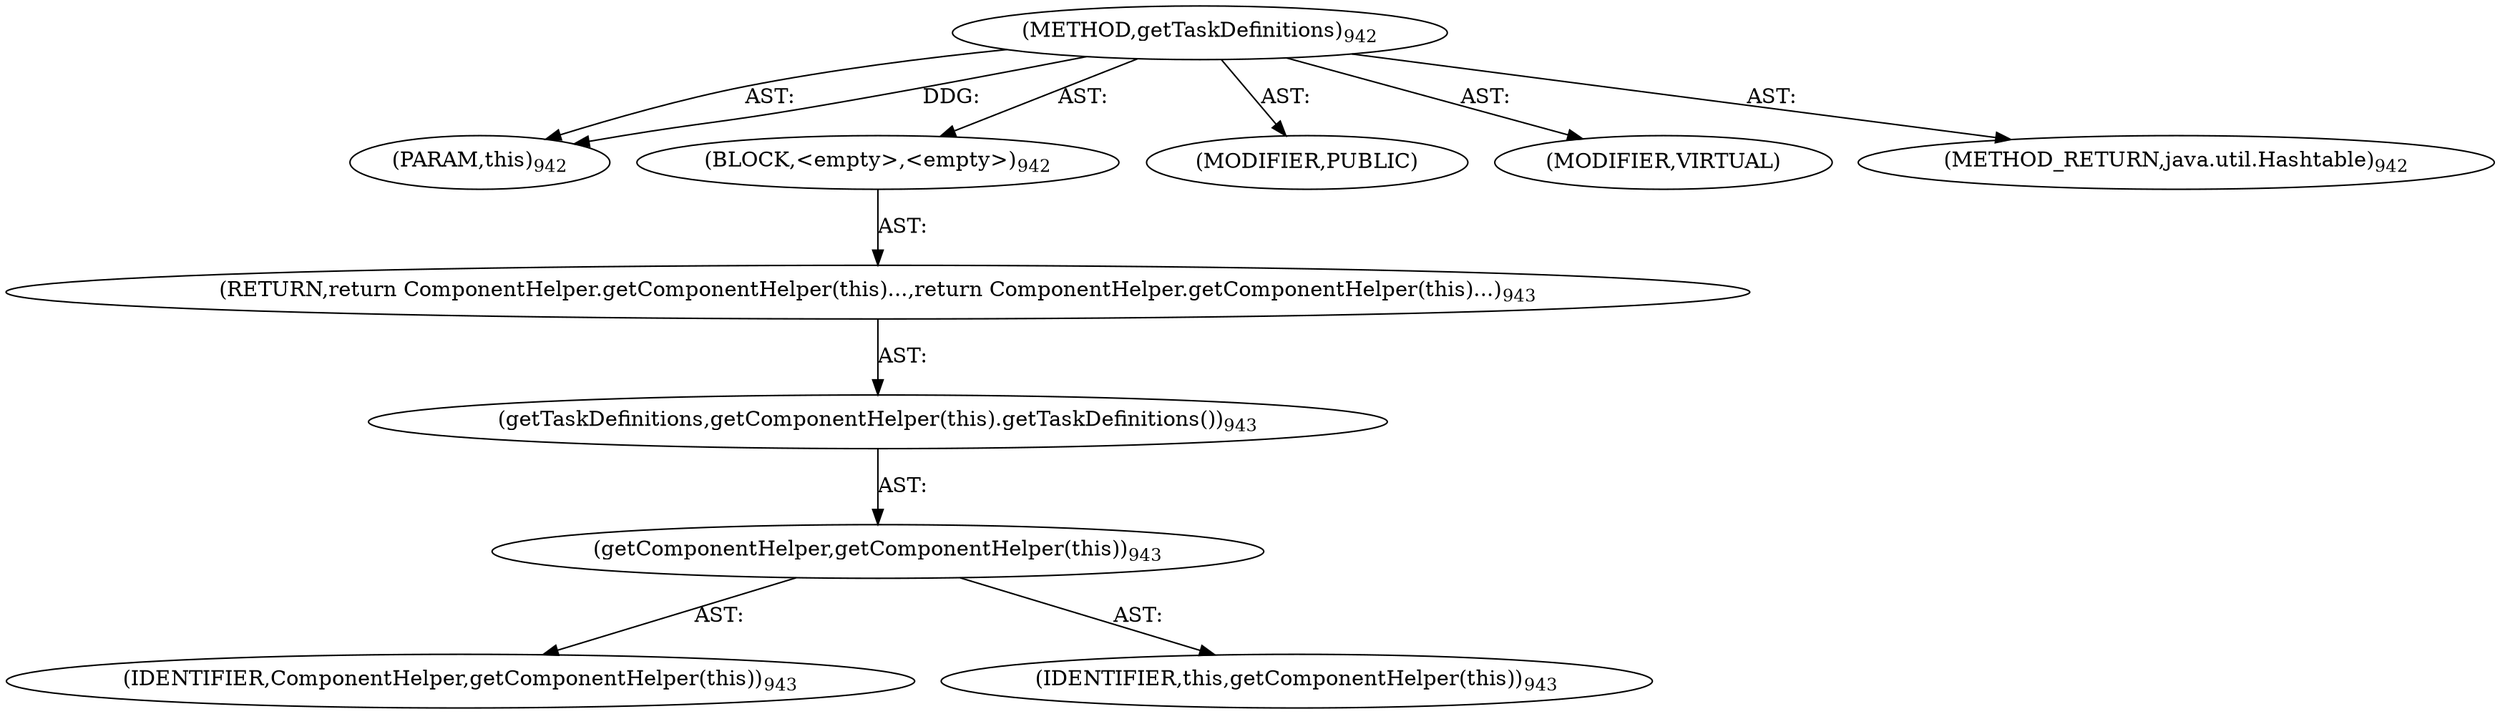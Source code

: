 digraph "getTaskDefinitions" {  
"111669149746" [label = <(METHOD,getTaskDefinitions)<SUB>942</SUB>> ]
"115964117030" [label = <(PARAM,this)<SUB>942</SUB>> ]
"25769803852" [label = <(BLOCK,&lt;empty&gt;,&lt;empty&gt;)<SUB>942</SUB>> ]
"146028888084" [label = <(RETURN,return ComponentHelper.getComponentHelper(this)...,return ComponentHelper.getComponentHelper(this)...)<SUB>943</SUB>> ]
"30064771361" [label = <(getTaskDefinitions,getComponentHelper(this).getTaskDefinitions())<SUB>943</SUB>> ]
"30064771362" [label = <(getComponentHelper,getComponentHelper(this))<SUB>943</SUB>> ]
"68719477060" [label = <(IDENTIFIER,ComponentHelper,getComponentHelper(this))<SUB>943</SUB>> ]
"68719476790" [label = <(IDENTIFIER,this,getComponentHelper(this))<SUB>943</SUB>> ]
"133143986323" [label = <(MODIFIER,PUBLIC)> ]
"133143986324" [label = <(MODIFIER,VIRTUAL)> ]
"128849018930" [label = <(METHOD_RETURN,java.util.Hashtable)<SUB>942</SUB>> ]
  "111669149746" -> "115964117030"  [ label = "AST: "] 
  "111669149746" -> "25769803852"  [ label = "AST: "] 
  "111669149746" -> "133143986323"  [ label = "AST: "] 
  "111669149746" -> "133143986324"  [ label = "AST: "] 
  "111669149746" -> "128849018930"  [ label = "AST: "] 
  "25769803852" -> "146028888084"  [ label = "AST: "] 
  "146028888084" -> "30064771361"  [ label = "AST: "] 
  "30064771361" -> "30064771362"  [ label = "AST: "] 
  "30064771362" -> "68719477060"  [ label = "AST: "] 
  "30064771362" -> "68719476790"  [ label = "AST: "] 
  "111669149746" -> "115964117030"  [ label = "DDG: "] 
}
